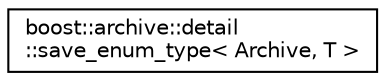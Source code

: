 digraph "Graphical Class Hierarchy"
{
 // LATEX_PDF_SIZE
  edge [fontname="Helvetica",fontsize="10",labelfontname="Helvetica",labelfontsize="10"];
  node [fontname="Helvetica",fontsize="10",shape=record];
  rankdir="LR";
  Node0 [label="boost::archive::detail\l::save_enum_type\< Archive, T \>",height=0.2,width=0.4,color="black", fillcolor="white", style="filled",URL="$structboost_1_1archive_1_1detail_1_1save__enum__type.html",tooltip=" "];
}
